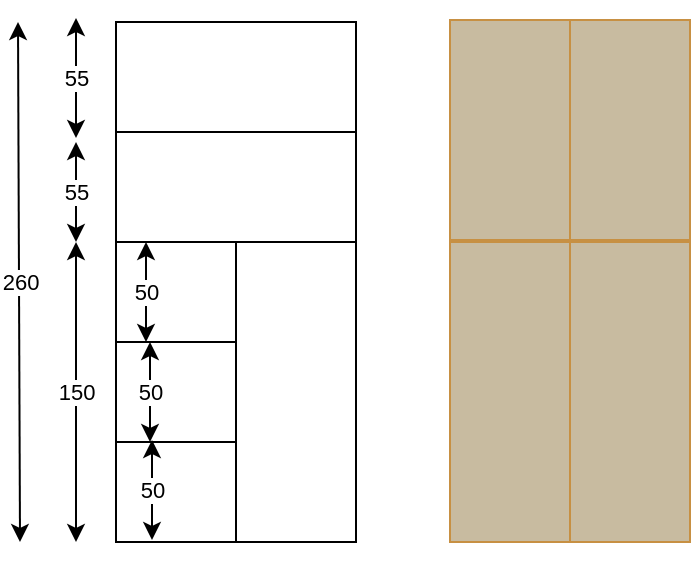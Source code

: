 <mxfile>
    <diagram id="oMSEvztWzahUjfTEPgV4" name="第 1 页">
        <mxGraphModel dx="687" dy="622" grid="1" gridSize="10" guides="1" tooltips="1" connect="1" arrows="1" fold="1" page="1" pageScale="1" pageWidth="827" pageHeight="1169" math="0" shadow="0">
            <root>
                <mxCell id="0"/>
                <mxCell id="1" parent="0"/>
                <mxCell id="2" value="" style="rounded=0;whiteSpace=wrap;html=1;" vertex="1" parent="1">
                    <mxGeometry x="100" y="130" width="120" height="260" as="geometry"/>
                </mxCell>
                <mxCell id="4" value="" style="rounded=0;whiteSpace=wrap;html=1;" vertex="1" parent="1">
                    <mxGeometry x="100" y="240" width="60" height="150" as="geometry"/>
                </mxCell>
                <mxCell id="5" value="" style="rounded=0;whiteSpace=wrap;html=1;" vertex="1" parent="1">
                    <mxGeometry x="160" y="240" width="60" height="150" as="geometry"/>
                </mxCell>
                <mxCell id="6" value="" style="rounded=0;whiteSpace=wrap;html=1;" vertex="1" parent="1">
                    <mxGeometry x="100" y="185" width="120" height="55" as="geometry"/>
                </mxCell>
                <mxCell id="7" value="" style="rounded=0;whiteSpace=wrap;html=1;" vertex="1" parent="1">
                    <mxGeometry x="100" y="340" width="60" height="50" as="geometry"/>
                </mxCell>
                <mxCell id="8" value="" style="rounded=0;whiteSpace=wrap;html=1;" vertex="1" parent="1">
                    <mxGeometry x="100" y="290" width="60" height="50" as="geometry"/>
                </mxCell>
                <mxCell id="9" value="" style="rounded=0;whiteSpace=wrap;html=1;" vertex="1" parent="1">
                    <mxGeometry x="100" y="240" width="60" height="50" as="geometry"/>
                </mxCell>
                <mxCell id="10" value="150" style="endArrow=classic;startArrow=classic;html=1;" edge="1" parent="1">
                    <mxGeometry width="50" height="50" relative="1" as="geometry">
                        <mxPoint x="80" y="390" as="sourcePoint"/>
                        <mxPoint x="80" y="240" as="targetPoint"/>
                    </mxGeometry>
                </mxCell>
                <mxCell id="11" value="50" style="endArrow=classic;startArrow=classic;html=1;" edge="1" parent="1">
                    <mxGeometry width="50" height="50" relative="1" as="geometry">
                        <mxPoint x="115" y="290" as="sourcePoint"/>
                        <mxPoint x="115" y="240" as="targetPoint"/>
                    </mxGeometry>
                </mxCell>
                <mxCell id="12" value="50" style="endArrow=classic;startArrow=classic;html=1;" edge="1" parent="1">
                    <mxGeometry width="50" height="50" relative="1" as="geometry">
                        <mxPoint x="117" y="340" as="sourcePoint"/>
                        <mxPoint x="117" y="290" as="targetPoint"/>
                    </mxGeometry>
                </mxCell>
                <mxCell id="13" value="50" style="endArrow=classic;startArrow=classic;html=1;" edge="1" parent="1">
                    <mxGeometry width="50" height="50" relative="1" as="geometry">
                        <mxPoint x="118" y="389" as="sourcePoint"/>
                        <mxPoint x="118" y="339" as="targetPoint"/>
                    </mxGeometry>
                </mxCell>
                <mxCell id="14" value="55" style="endArrow=classic;startArrow=classic;html=1;" edge="1" parent="1">
                    <mxGeometry width="50" height="50" relative="1" as="geometry">
                        <mxPoint x="80" y="188" as="sourcePoint"/>
                        <mxPoint x="80" y="128" as="targetPoint"/>
                    </mxGeometry>
                </mxCell>
                <mxCell id="15" value="55" style="endArrow=classic;startArrow=classic;html=1;" edge="1" parent="1">
                    <mxGeometry width="50" height="50" relative="1" as="geometry">
                        <mxPoint x="80" y="240" as="sourcePoint"/>
                        <mxPoint x="80" y="190" as="targetPoint"/>
                    </mxGeometry>
                </mxCell>
                <mxCell id="16" value="260" style="endArrow=classic;startArrow=classic;html=1;" edge="1" parent="1">
                    <mxGeometry width="50" height="50" relative="1" as="geometry">
                        <mxPoint x="52" y="390" as="sourcePoint"/>
                        <mxPoint x="51" y="130" as="targetPoint"/>
                    </mxGeometry>
                </mxCell>
                <mxCell id="18" value="" style="rounded=0;whiteSpace=wrap;html=1;" vertex="1" parent="1">
                    <mxGeometry x="267" y="240" width="60" height="150" as="geometry"/>
                </mxCell>
                <mxCell id="19" value="" style="rounded=0;whiteSpace=wrap;html=1;fillColor=#C8BBA0;strokeColor=#C79043;" vertex="1" parent="1">
                    <mxGeometry x="327" y="240" width="60" height="150" as="geometry"/>
                </mxCell>
                <mxCell id="20" value="" style="rounded=0;whiteSpace=wrap;html=1;fillColor=#C8BBA0;strokeColor=#C79043;" vertex="1" parent="1">
                    <mxGeometry x="267" y="129" width="60" height="110" as="geometry"/>
                </mxCell>
                <mxCell id="21" value="" style="rounded=0;whiteSpace=wrap;html=1;fillColor=#C8BBA0;strokeColor=#C79043;" vertex="1" parent="1">
                    <mxGeometry x="267" y="240" width="60" height="150" as="geometry"/>
                </mxCell>
                <mxCell id="27" value="" style="rounded=0;whiteSpace=wrap;html=1;fillColor=#C8BBA0;strokeColor=#C79043;" vertex="1" parent="1">
                    <mxGeometry x="327" y="129" width="60" height="110" as="geometry"/>
                </mxCell>
            </root>
        </mxGraphModel>
    </diagram>
</mxfile>